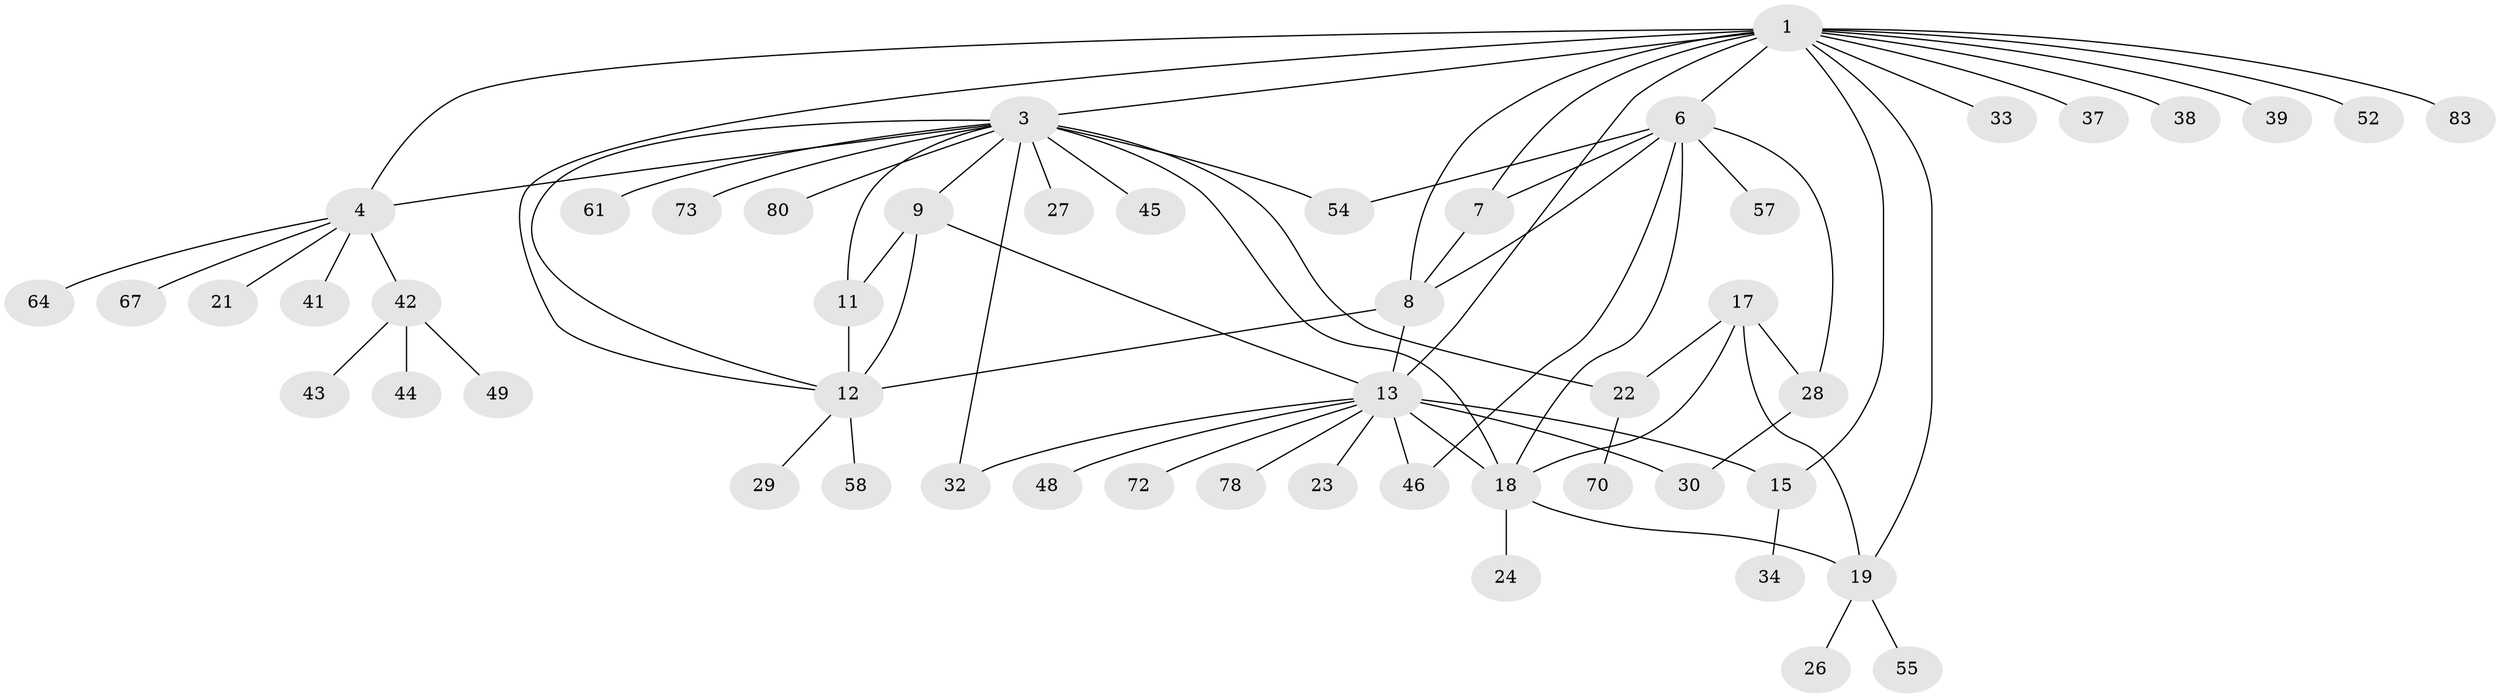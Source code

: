 // original degree distribution, {8: 0.047058823529411764, 6: 0.047058823529411764, 10: 0.011764705882352941, 4: 0.07058823529411765, 5: 0.03529411764705882, 12: 0.011764705882352941, 7: 0.011764705882352941, 13: 0.011764705882352941, 9: 0.011764705882352941, 1: 0.5411764705882353, 3: 0.07058823529411765, 2: 0.12941176470588237}
// Generated by graph-tools (version 1.1) at 2025/19/03/04/25 18:19:31]
// undirected, 51 vertices, 72 edges
graph export_dot {
graph [start="1"]
  node [color=gray90,style=filled];
  1 [super="+2+5"];
  3 [super="+10"];
  4;
  6;
  7 [super="+63"];
  8;
  9;
  11 [super="+40+71+74"];
  12;
  13 [super="+14+50+16"];
  15;
  17 [super="+20"];
  18;
  19 [super="+36+31"];
  21;
  22;
  23 [super="+69+62"];
  24 [super="+53"];
  26;
  27;
  28;
  29;
  30 [super="+35"];
  32;
  33 [super="+85+59"];
  34;
  37;
  38;
  39;
  41;
  42;
  43;
  44;
  45 [super="+66"];
  46;
  48;
  49;
  52;
  54;
  55;
  57;
  58;
  61;
  64;
  67;
  70;
  72;
  73;
  78;
  80;
  83;
  1 -- 3 [weight=2];
  1 -- 4 [weight=2];
  1 -- 15;
  1 -- 33;
  1 -- 52;
  1 -- 19 [weight=2];
  1 -- 83;
  1 -- 39;
  1 -- 13;
  1 -- 37;
  1 -- 38;
  1 -- 6;
  1 -- 8;
  1 -- 7;
  1 -- 12;
  3 -- 4;
  3 -- 22 [weight=2];
  3 -- 73;
  3 -- 32;
  3 -- 9;
  3 -- 11;
  3 -- 12;
  3 -- 45;
  3 -- 80;
  3 -- 18;
  3 -- 54;
  3 -- 27;
  3 -- 61;
  4 -- 21;
  4 -- 41;
  4 -- 42;
  4 -- 64;
  4 -- 67;
  6 -- 7;
  6 -- 8;
  6 -- 18;
  6 -- 28;
  6 -- 46;
  6 -- 54;
  6 -- 57;
  7 -- 8;
  8 -- 12;
  8 -- 13;
  9 -- 11;
  9 -- 12;
  9 -- 13;
  11 -- 12;
  12 -- 29;
  12 -- 58;
  13 -- 15 [weight=3];
  13 -- 46;
  13 -- 48;
  13 -- 18 [weight=2];
  13 -- 23;
  13 -- 30;
  13 -- 32;
  13 -- 72;
  13 -- 78;
  15 -- 34;
  17 -- 18 [weight=2];
  17 -- 19 [weight=2];
  17 -- 28;
  17 -- 22;
  18 -- 19;
  18 -- 24;
  19 -- 26;
  19 -- 55;
  22 -- 70;
  28 -- 30;
  42 -- 43;
  42 -- 44;
  42 -- 49;
}
